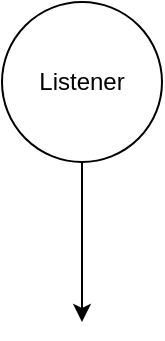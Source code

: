 <mxfile version="23.1.5" type="github">
  <diagram name="Page-1" id="exkiVACLBN_ZIiw5deeH">
    <mxGraphModel dx="1450" dy="603" grid="1" gridSize="10" guides="1" tooltips="1" connect="1" arrows="1" fold="1" page="1" pageScale="1" pageWidth="850" pageHeight="1100" math="0" shadow="0">
      <root>
        <mxCell id="0" />
        <mxCell id="1" parent="0" />
        <mxCell id="7X-C3saopRzC4XdTa0ZW-1" value="Listener" style="ellipse;whiteSpace=wrap;html=1;aspect=fixed;" vertex="1" parent="1">
          <mxGeometry x="210" y="80" width="80" height="80" as="geometry" />
        </mxCell>
        <mxCell id="7X-C3saopRzC4XdTa0ZW-2" value="" style="endArrow=classic;html=1;rounded=0;exitX=0.5;exitY=1;exitDx=0;exitDy=0;" edge="1" parent="1" source="7X-C3saopRzC4XdTa0ZW-1">
          <mxGeometry width="50" height="50" relative="1" as="geometry">
            <mxPoint x="250" y="180" as="sourcePoint" />
            <mxPoint x="250" y="240" as="targetPoint" />
          </mxGeometry>
        </mxCell>
      </root>
    </mxGraphModel>
  </diagram>
</mxfile>
